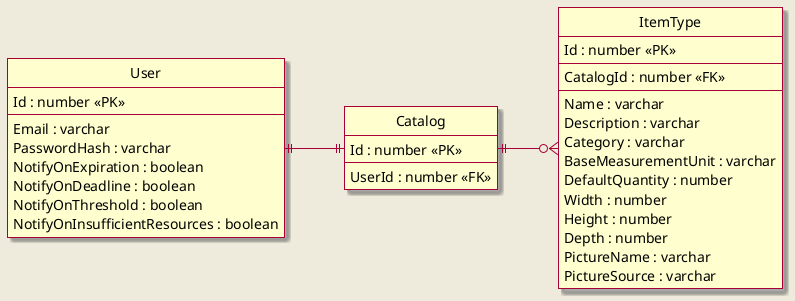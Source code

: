 @startuml
skin rose
skinparam backgroundColor #EEEBDC
left to right direction
hide circle
skinparam linetype ortho

entity User {
  Id : number <<PK>>
  --
  Email : varchar
  PasswordHash : varchar
  NotifyOnExpiration : boolean
  NotifyOnDeadline : boolean
  NotifyOnThreshold : boolean
  NotifyOnInsufficientResources : boolean
}

entity Catalog {
  Id : number <<PK>>
  --
  UserId : number <<FK>>
}

entity ItemType {
  Id : number <<PK>>
  --
  CatalogId : number <<FK>>
  --
  Name : varchar
  Description : varchar
  Category : varchar
  BaseMeasurementUnit : varchar
  DefaultQuantity : number
  Width : number
  Height : number
  Depth : number
  PictureName : varchar
  PictureSource : varchar
}

User    ||--|| Catalog
Catalog ||--o{ ItemType

@enduml
